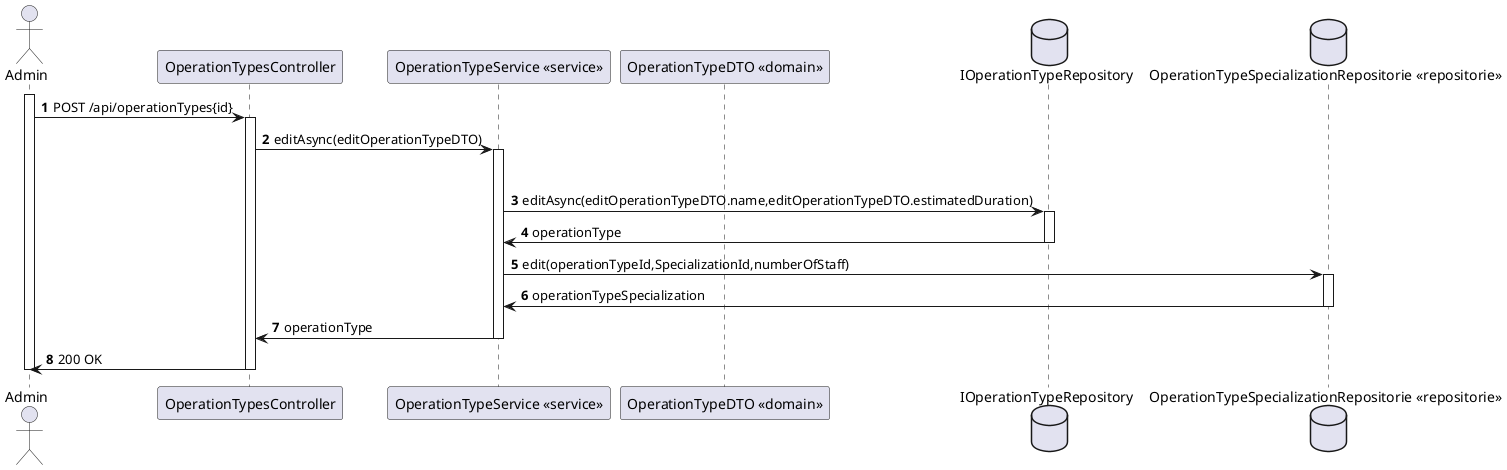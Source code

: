 @startuml 
autonumber
actor Admin as "Admin"
participant CTRL as "OperationTypesController"
participant SERVICE as "OperationTypeService <<service>>"
participant OperationTypeDTO as "OperationTypeDTO <<domain>>"
database IOperationTypeRepository as "IOperationTypeRepository"
database OperationTypeSpecializationRepositorie as "OperationTypeSpecializationRepositorie <<repositorie>>"


activate Admin

Admin -> CTRL : POST /api/operationTypes{id}
activate CTRL

CTRL -> SERVICE : editAsync(editOperationTypeDTO)
activate SERVICE



deactivate IOperationTypeRepository

SERVICE -> IOperationTypeRepository : editAsync(editOperationTypeDTO.name,editOperationTypeDTO.estimatedDuration)

activate IOperationTypeRepository

IOperationTypeRepository -> SERVICE : operationType

deactivate IOperationTypeRepository

SERVICE -> OperationTypeSpecializationRepositorie : edit(operationTypeId,SpecializationId,numberOfStaff)

activate OperationTypeSpecializationRepositorie 

OperationTypeSpecializationRepositorie -> SERVICE : operationTypeSpecialization

deactivate OperationTypeSpecializationRepositorie



SERVICE -> CTRL : operationType

deactivate SERVICE 

CTRL -> Admin : 200 OK

deactivate CTRL 

deactivate Admin
@enduml